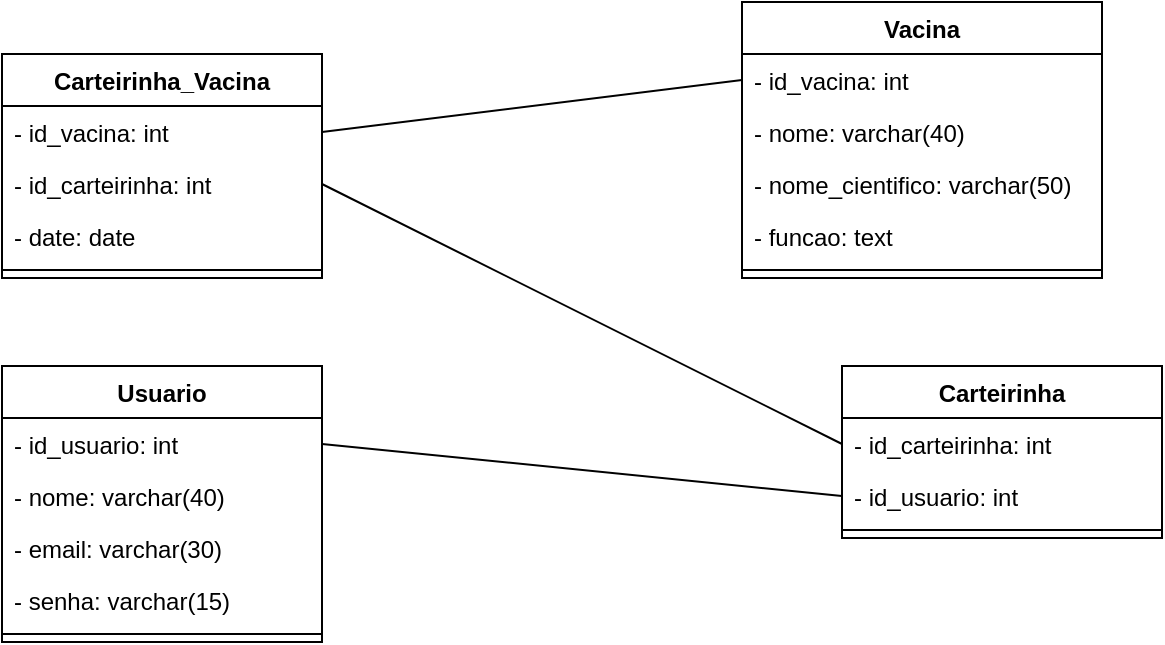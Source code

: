 <mxfile version="14.4.4" type="device"><diagram id="rKu43Ap6q3-nRsOV3IsF" name="Page-1"><mxGraphModel dx="868" dy="482" grid="1" gridSize="10" guides="1" tooltips="1" connect="1" arrows="1" fold="1" page="1" pageScale="1" pageWidth="827" pageHeight="1169" math="0" shadow="0"><root><mxCell id="0"/><mxCell id="1" parent="0"/><mxCell id="ba_KtL-qDADPluagQ7ZL-1" value="Carteirinha_Vacina" style="swimlane;fontStyle=1;align=center;verticalAlign=top;childLayout=stackLayout;horizontal=1;startSize=26;horizontalStack=0;resizeParent=1;resizeParentMax=0;resizeLast=0;collapsible=1;marginBottom=0;" parent="1" vertex="1"><mxGeometry x="130" y="96" width="160" height="112" as="geometry"/></mxCell><mxCell id="ba_KtL-qDADPluagQ7ZL-2" value="- id_vacina: int" style="text;strokeColor=none;fillColor=none;align=left;verticalAlign=top;spacingLeft=4;spacingRight=4;overflow=hidden;rotatable=0;points=[[0,0.5],[1,0.5]];portConstraint=eastwest;" parent="ba_KtL-qDADPluagQ7ZL-1" vertex="1"><mxGeometry y="26" width="160" height="26" as="geometry"/></mxCell><mxCell id="ba_KtL-qDADPluagQ7ZL-17" value="- id_carteirinha: int" style="text;strokeColor=none;fillColor=none;align=left;verticalAlign=top;spacingLeft=4;spacingRight=4;overflow=hidden;rotatable=0;points=[[0,0.5],[1,0.5]];portConstraint=eastwest;" parent="ba_KtL-qDADPluagQ7ZL-1" vertex="1"><mxGeometry y="52" width="160" height="26" as="geometry"/></mxCell><mxCell id="ba_KtL-qDADPluagQ7ZL-18" value="- date: date" style="text;strokeColor=none;fillColor=none;align=left;verticalAlign=top;spacingLeft=4;spacingRight=4;overflow=hidden;rotatable=0;points=[[0,0.5],[1,0.5]];portConstraint=eastwest;" parent="ba_KtL-qDADPluagQ7ZL-1" vertex="1"><mxGeometry y="78" width="160" height="26" as="geometry"/></mxCell><mxCell id="ba_KtL-qDADPluagQ7ZL-3" value="" style="line;strokeWidth=1;fillColor=none;align=left;verticalAlign=middle;spacingTop=-1;spacingLeft=3;spacingRight=3;rotatable=0;labelPosition=right;points=[];portConstraint=eastwest;" parent="ba_KtL-qDADPluagQ7ZL-1" vertex="1"><mxGeometry y="104" width="160" height="8" as="geometry"/></mxCell><mxCell id="ba_KtL-qDADPluagQ7ZL-5" value="Usuario" style="swimlane;fontStyle=1;align=center;verticalAlign=top;childLayout=stackLayout;horizontal=1;startSize=26;horizontalStack=0;resizeParent=1;resizeParentMax=0;resizeLast=0;collapsible=1;marginBottom=0;" parent="1" vertex="1"><mxGeometry x="130" y="252" width="160" height="138" as="geometry"/></mxCell><mxCell id="ba_KtL-qDADPluagQ7ZL-6" value="- id_usuario: int" style="text;strokeColor=none;fillColor=none;align=left;verticalAlign=top;spacingLeft=4;spacingRight=4;overflow=hidden;rotatable=0;points=[[0,0.5],[1,0.5]];portConstraint=eastwest;" parent="ba_KtL-qDADPluagQ7ZL-5" vertex="1"><mxGeometry y="26" width="160" height="26" as="geometry"/></mxCell><mxCell id="ba_KtL-qDADPluagQ7ZL-21" value="- nome: varchar(40)" style="text;strokeColor=none;fillColor=none;align=left;verticalAlign=top;spacingLeft=4;spacingRight=4;overflow=hidden;rotatable=0;points=[[0,0.5],[1,0.5]];portConstraint=eastwest;" parent="ba_KtL-qDADPluagQ7ZL-5" vertex="1"><mxGeometry y="52" width="160" height="26" as="geometry"/></mxCell><mxCell id="ba_KtL-qDADPluagQ7ZL-19" value="- email: varchar(30)" style="text;strokeColor=none;fillColor=none;align=left;verticalAlign=top;spacingLeft=4;spacingRight=4;overflow=hidden;rotatable=0;points=[[0,0.5],[1,0.5]];portConstraint=eastwest;" parent="ba_KtL-qDADPluagQ7ZL-5" vertex="1"><mxGeometry y="78" width="160" height="26" as="geometry"/></mxCell><mxCell id="ba_KtL-qDADPluagQ7ZL-20" value="- senha: varchar(15)" style="text;strokeColor=none;fillColor=none;align=left;verticalAlign=top;spacingLeft=4;spacingRight=4;overflow=hidden;rotatable=0;points=[[0,0.5],[1,0.5]];portConstraint=eastwest;" parent="ba_KtL-qDADPluagQ7ZL-5" vertex="1"><mxGeometry y="104" width="160" height="26" as="geometry"/></mxCell><mxCell id="ba_KtL-qDADPluagQ7ZL-7" value="" style="line;strokeWidth=1;fillColor=none;align=left;verticalAlign=middle;spacingTop=-1;spacingLeft=3;spacingRight=3;rotatable=0;labelPosition=right;points=[];portConstraint=eastwest;" parent="ba_KtL-qDADPluagQ7ZL-5" vertex="1"><mxGeometry y="130" width="160" height="8" as="geometry"/></mxCell><mxCell id="ba_KtL-qDADPluagQ7ZL-9" value="Vacina" style="swimlane;fontStyle=1;align=center;verticalAlign=top;childLayout=stackLayout;horizontal=1;startSize=26;horizontalStack=0;resizeParent=1;resizeParentMax=0;resizeLast=0;collapsible=1;marginBottom=0;" parent="1" vertex="1"><mxGeometry x="500" y="70" width="180" height="138" as="geometry"/></mxCell><mxCell id="ba_KtL-qDADPluagQ7ZL-10" value="- id_vacina: int" style="text;strokeColor=none;fillColor=none;align=left;verticalAlign=top;spacingLeft=4;spacingRight=4;overflow=hidden;rotatable=0;points=[[0,0.5],[1,0.5]];portConstraint=eastwest;" parent="ba_KtL-qDADPluagQ7ZL-9" vertex="1"><mxGeometry y="26" width="180" height="26" as="geometry"/></mxCell><mxCell id="ba_KtL-qDADPluagQ7ZL-26" value="- nome: varchar(40)" style="text;strokeColor=none;fillColor=none;align=left;verticalAlign=top;spacingLeft=4;spacingRight=4;overflow=hidden;rotatable=0;points=[[0,0.5],[1,0.5]];portConstraint=eastwest;" parent="ba_KtL-qDADPluagQ7ZL-9" vertex="1"><mxGeometry y="52" width="180" height="26" as="geometry"/></mxCell><mxCell id="ba_KtL-qDADPluagQ7ZL-23" value="- nome_cientifico: varchar(50)" style="text;strokeColor=none;fillColor=none;align=left;verticalAlign=top;spacingLeft=4;spacingRight=4;overflow=hidden;rotatable=0;points=[[0,0.5],[1,0.5]];portConstraint=eastwest;" parent="ba_KtL-qDADPluagQ7ZL-9" vertex="1"><mxGeometry y="78" width="180" height="26" as="geometry"/></mxCell><mxCell id="ba_KtL-qDADPluagQ7ZL-25" value="- funcao: text" style="text;strokeColor=none;fillColor=none;align=left;verticalAlign=top;spacingLeft=4;spacingRight=4;overflow=hidden;rotatable=0;points=[[0,0.5],[1,0.5]];portConstraint=eastwest;" parent="ba_KtL-qDADPluagQ7ZL-9" vertex="1"><mxGeometry y="104" width="180" height="26" as="geometry"/></mxCell><mxCell id="ba_KtL-qDADPluagQ7ZL-11" value="" style="line;strokeWidth=1;fillColor=none;align=left;verticalAlign=middle;spacingTop=-1;spacingLeft=3;spacingRight=3;rotatable=0;labelPosition=right;points=[];portConstraint=eastwest;" parent="ba_KtL-qDADPluagQ7ZL-9" vertex="1"><mxGeometry y="130" width="180" height="8" as="geometry"/></mxCell><mxCell id="ba_KtL-qDADPluagQ7ZL-13" value="Carteirinha" style="swimlane;fontStyle=1;align=center;verticalAlign=top;childLayout=stackLayout;horizontal=1;startSize=26;horizontalStack=0;resizeParent=1;resizeParentMax=0;resizeLast=0;collapsible=1;marginBottom=0;" parent="1" vertex="1"><mxGeometry x="550" y="252" width="160" height="86" as="geometry"/></mxCell><mxCell id="ba_KtL-qDADPluagQ7ZL-14" value="- id_carteirinha: int" style="text;strokeColor=none;fillColor=none;align=left;verticalAlign=top;spacingLeft=4;spacingRight=4;overflow=hidden;rotatable=0;points=[[0,0.5],[1,0.5]];portConstraint=eastwest;" parent="ba_KtL-qDADPluagQ7ZL-13" vertex="1"><mxGeometry y="26" width="160" height="26" as="geometry"/></mxCell><mxCell id="ba_KtL-qDADPluagQ7ZL-22" value="- id_usuario: int" style="text;strokeColor=none;fillColor=none;align=left;verticalAlign=top;spacingLeft=4;spacingRight=4;overflow=hidden;rotatable=0;points=[[0,0.5],[1,0.5]];portConstraint=eastwest;" parent="ba_KtL-qDADPluagQ7ZL-13" vertex="1"><mxGeometry y="52" width="160" height="26" as="geometry"/></mxCell><mxCell id="ba_KtL-qDADPluagQ7ZL-15" value="" style="line;strokeWidth=1;fillColor=none;align=left;verticalAlign=middle;spacingTop=-1;spacingLeft=3;spacingRight=3;rotatable=0;labelPosition=right;points=[];portConstraint=eastwest;" parent="ba_KtL-qDADPluagQ7ZL-13" vertex="1"><mxGeometry y="78" width="160" height="8" as="geometry"/></mxCell><mxCell id="ba_KtL-qDADPluagQ7ZL-27" value="" style="endArrow=none;html=1;exitX=1;exitY=0.5;exitDx=0;exitDy=0;entryX=0;entryY=0.5;entryDx=0;entryDy=0;" parent="1" source="ba_KtL-qDADPluagQ7ZL-2" target="ba_KtL-qDADPluagQ7ZL-10" edge="1"><mxGeometry width="50" height="50" relative="1" as="geometry"><mxPoint x="460" y="326" as="sourcePoint"/><mxPoint x="510" y="276" as="targetPoint"/></mxGeometry></mxCell><mxCell id="ba_KtL-qDADPluagQ7ZL-28" value="" style="endArrow=none;html=1;entryX=1;entryY=0.5;entryDx=0;entryDy=0;exitX=0;exitY=0.5;exitDx=0;exitDy=0;" parent="1" source="ba_KtL-qDADPluagQ7ZL-14" target="ba_KtL-qDADPluagQ7ZL-17" edge="1"><mxGeometry width="50" height="50" relative="1" as="geometry"><mxPoint x="460" y="326" as="sourcePoint"/><mxPoint x="510" y="276" as="targetPoint"/></mxGeometry></mxCell><mxCell id="ba_KtL-qDADPluagQ7ZL-29" value="" style="endArrow=none;html=1;entryX=0;entryY=0.5;entryDx=0;entryDy=0;exitX=1;exitY=0.5;exitDx=0;exitDy=0;" parent="1" source="ba_KtL-qDADPluagQ7ZL-6" target="ba_KtL-qDADPluagQ7ZL-22" edge="1"><mxGeometry width="50" height="50" relative="1" as="geometry"><mxPoint x="460" y="326" as="sourcePoint"/><mxPoint x="510" y="276" as="targetPoint"/></mxGeometry></mxCell></root></mxGraphModel></diagram></mxfile>